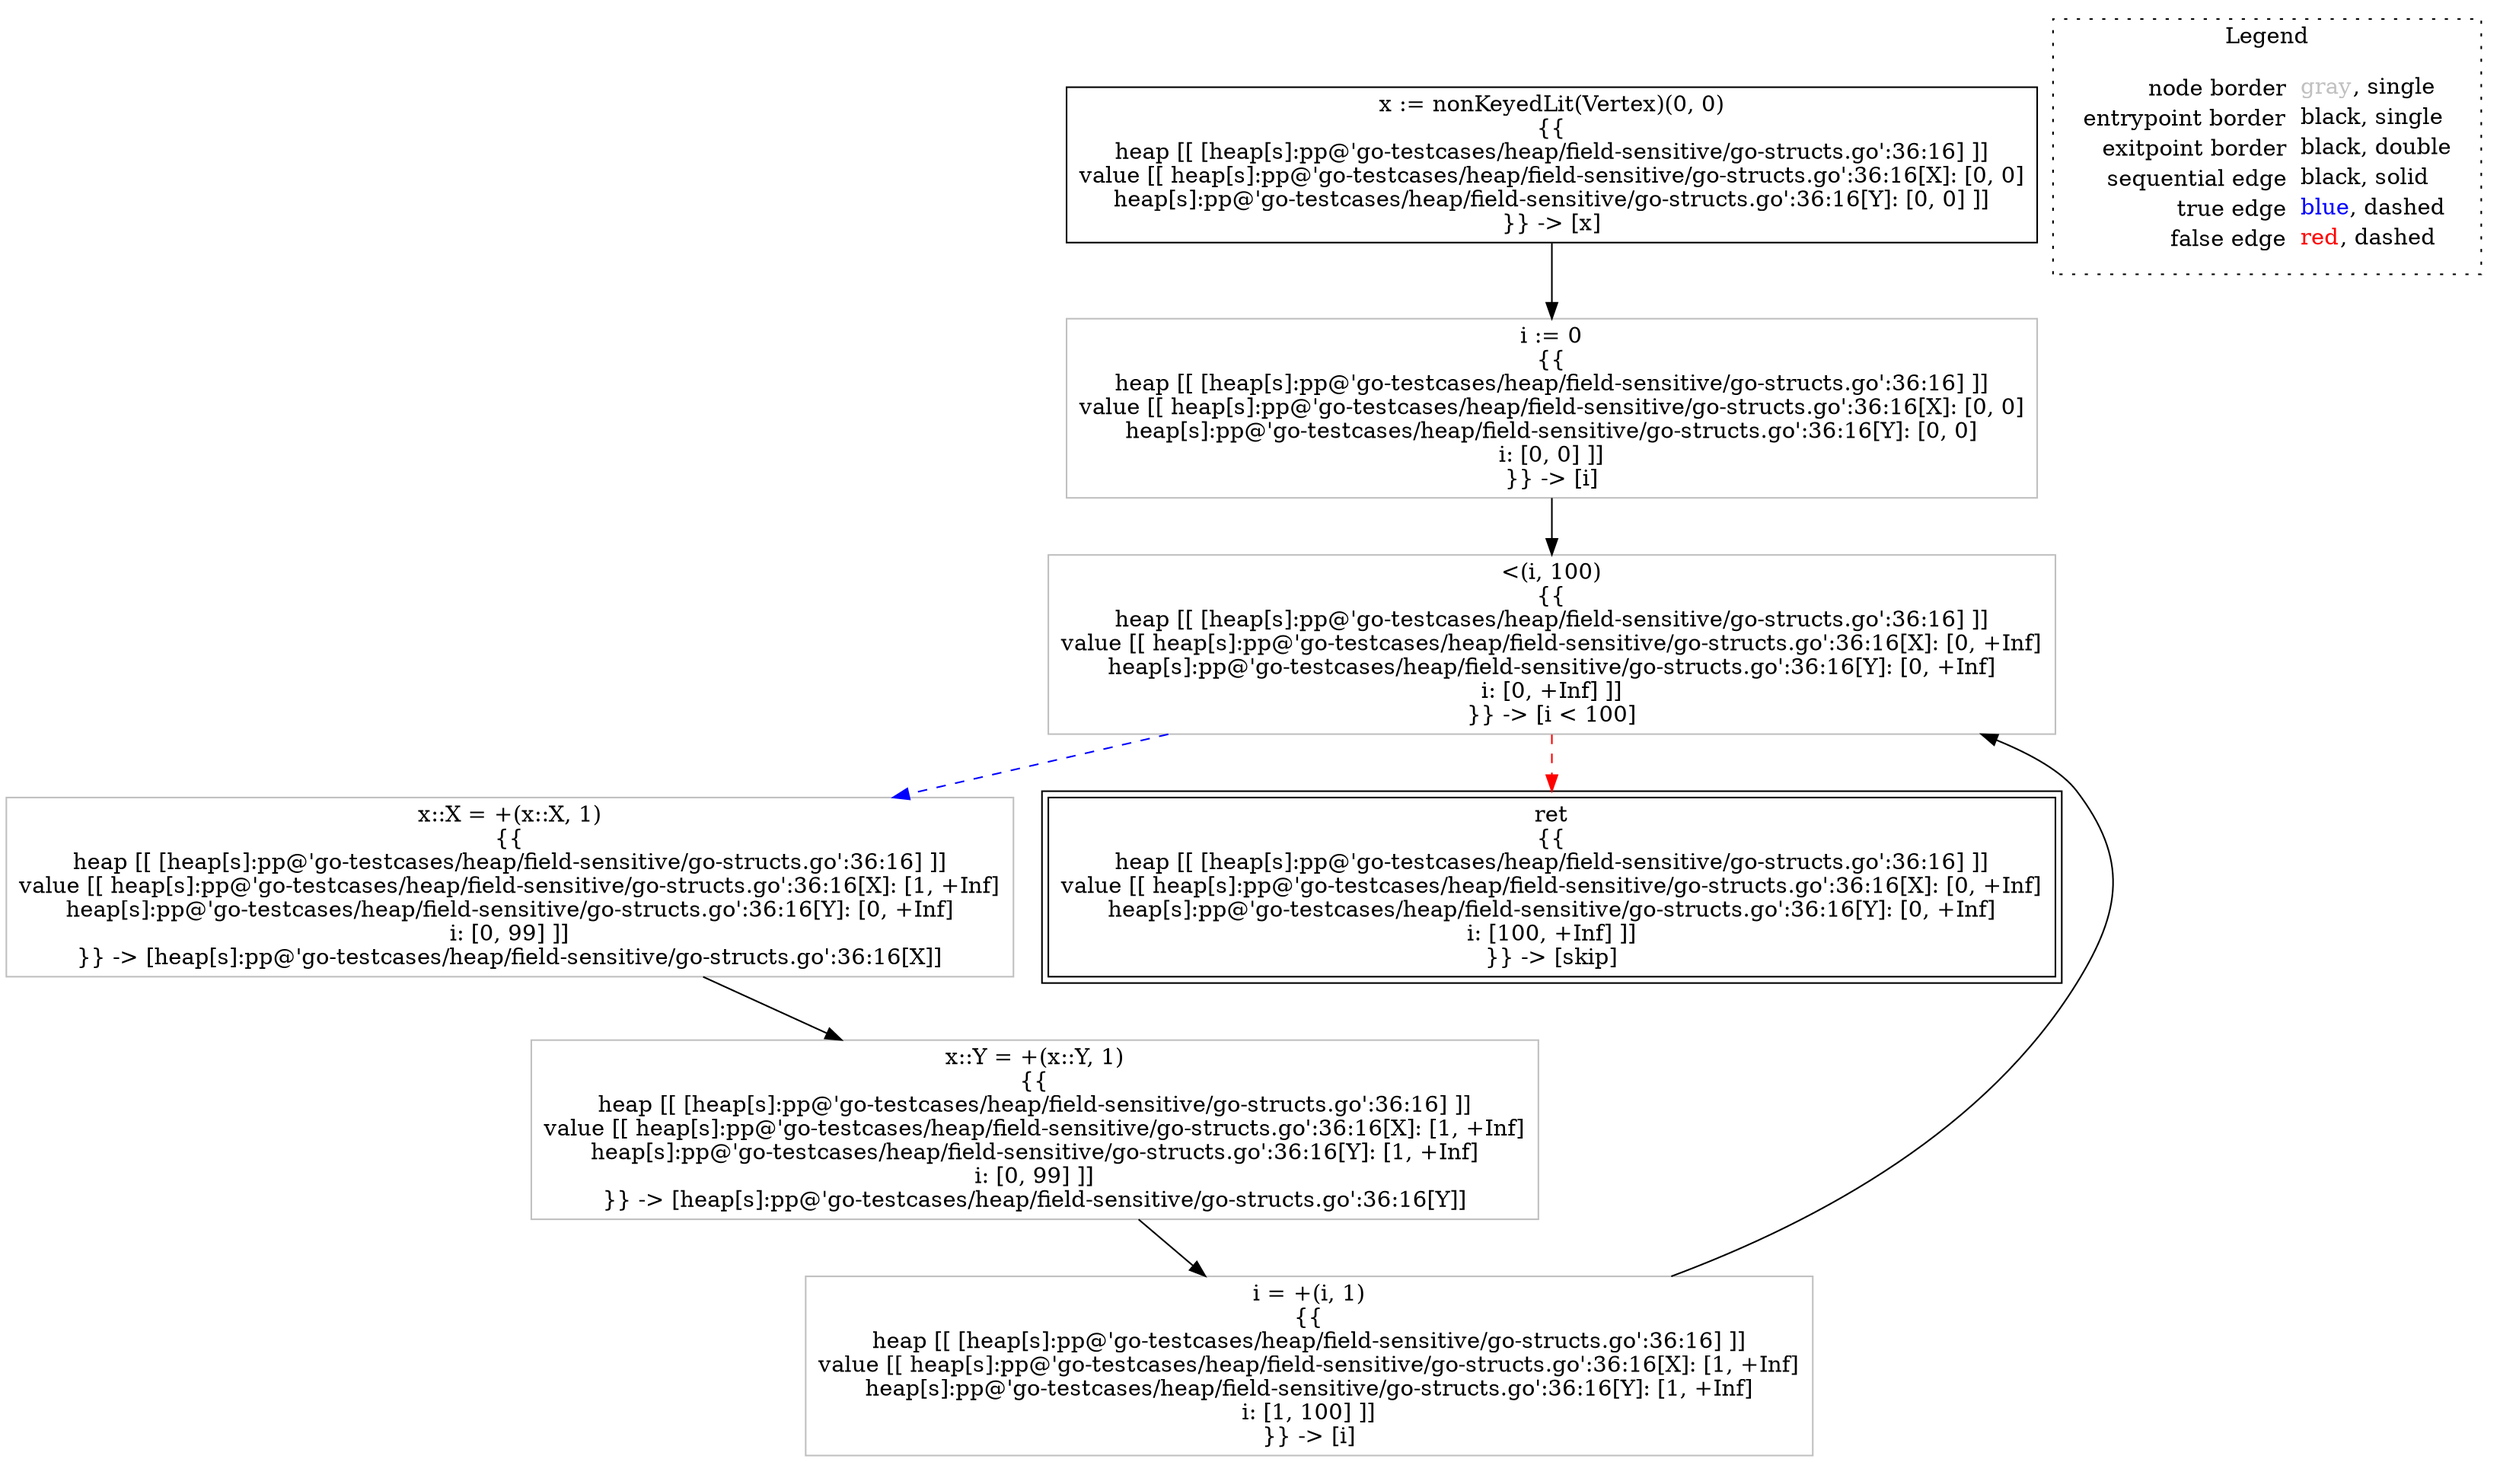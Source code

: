 digraph {
	"node0" [shape="rect",color="black",label=<x := nonKeyedLit(Vertex)(0, 0)<BR/>{{<BR/>heap [[ [heap[s]:pp@'go-testcases/heap/field-sensitive/go-structs.go':36:16] ]]<BR/>value [[ heap[s]:pp@'go-testcases/heap/field-sensitive/go-structs.go':36:16[X]: [0, 0]<BR/>heap[s]:pp@'go-testcases/heap/field-sensitive/go-structs.go':36:16[Y]: [0, 0] ]]<BR/>}} -&gt; [x]>];
	"node1" [shape="rect",color="gray",label=<x::X = +(x::X, 1)<BR/>{{<BR/>heap [[ [heap[s]:pp@'go-testcases/heap/field-sensitive/go-structs.go':36:16] ]]<BR/>value [[ heap[s]:pp@'go-testcases/heap/field-sensitive/go-structs.go':36:16[X]: [1, +Inf]<BR/>heap[s]:pp@'go-testcases/heap/field-sensitive/go-structs.go':36:16[Y]: [0, +Inf]<BR/>i: [0, 99] ]]<BR/>}} -&gt; [heap[s]:pp@'go-testcases/heap/field-sensitive/go-structs.go':36:16[X]]>];
	"node2" [shape="rect",color="gray",label=<&lt;(i, 100)<BR/>{{<BR/>heap [[ [heap[s]:pp@'go-testcases/heap/field-sensitive/go-structs.go':36:16] ]]<BR/>value [[ heap[s]:pp@'go-testcases/heap/field-sensitive/go-structs.go':36:16[X]: [0, +Inf]<BR/>heap[s]:pp@'go-testcases/heap/field-sensitive/go-structs.go':36:16[Y]: [0, +Inf]<BR/>i: [0, +Inf] ]]<BR/>}} -&gt; [i &lt; 100]>];
	"node3" [shape="rect",color="gray",label=<i = +(i, 1)<BR/>{{<BR/>heap [[ [heap[s]:pp@'go-testcases/heap/field-sensitive/go-structs.go':36:16] ]]<BR/>value [[ heap[s]:pp@'go-testcases/heap/field-sensitive/go-structs.go':36:16[X]: [1, +Inf]<BR/>heap[s]:pp@'go-testcases/heap/field-sensitive/go-structs.go':36:16[Y]: [1, +Inf]<BR/>i: [1, 100] ]]<BR/>}} -&gt; [i]>];
	"node4" [shape="rect",color="gray",label=<x::Y = +(x::Y, 1)<BR/>{{<BR/>heap [[ [heap[s]:pp@'go-testcases/heap/field-sensitive/go-structs.go':36:16] ]]<BR/>value [[ heap[s]:pp@'go-testcases/heap/field-sensitive/go-structs.go':36:16[X]: [1, +Inf]<BR/>heap[s]:pp@'go-testcases/heap/field-sensitive/go-structs.go':36:16[Y]: [1, +Inf]<BR/>i: [0, 99] ]]<BR/>}} -&gt; [heap[s]:pp@'go-testcases/heap/field-sensitive/go-structs.go':36:16[Y]]>];
	"node5" [shape="rect",color="gray",label=<i := 0<BR/>{{<BR/>heap [[ [heap[s]:pp@'go-testcases/heap/field-sensitive/go-structs.go':36:16] ]]<BR/>value [[ heap[s]:pp@'go-testcases/heap/field-sensitive/go-structs.go':36:16[X]: [0, 0]<BR/>heap[s]:pp@'go-testcases/heap/field-sensitive/go-structs.go':36:16[Y]: [0, 0]<BR/>i: [0, 0] ]]<BR/>}} -&gt; [i]>];
	"node6" [shape="rect",color="black",peripheries="2",label=<ret<BR/>{{<BR/>heap [[ [heap[s]:pp@'go-testcases/heap/field-sensitive/go-structs.go':36:16] ]]<BR/>value [[ heap[s]:pp@'go-testcases/heap/field-sensitive/go-structs.go':36:16[X]: [0, +Inf]<BR/>heap[s]:pp@'go-testcases/heap/field-sensitive/go-structs.go':36:16[Y]: [0, +Inf]<BR/>i: [100, +Inf] ]]<BR/>}} -&gt; [skip]>];
	"node1" -> "node4" [color="black"];
	"node2" -> "node1" [color="blue",style="dashed"];
	"node2" -> "node6" [color="red",style="dashed"];
	"node3" -> "node2" [color="black"];
	"node0" -> "node5" [color="black"];
	"node4" -> "node3" [color="black"];
	"node5" -> "node2" [color="black"];
subgraph cluster_legend {
	label="Legend";
	style=dotted;
	node [shape=plaintext];
	"legend" [label=<<table border="0" cellpadding="2" cellspacing="0" cellborder="0"><tr><td align="right">node border&nbsp;</td><td align="left"><font color="gray">gray</font>, single</td></tr><tr><td align="right">entrypoint border&nbsp;</td><td align="left"><font color="black">black</font>, single</td></tr><tr><td align="right">exitpoint border&nbsp;</td><td align="left"><font color="black">black</font>, double</td></tr><tr><td align="right">sequential edge&nbsp;</td><td align="left"><font color="black">black</font>, solid</td></tr><tr><td align="right">true edge&nbsp;</td><td align="left"><font color="blue">blue</font>, dashed</td></tr><tr><td align="right">false edge&nbsp;</td><td align="left"><font color="red">red</font>, dashed</td></tr></table>>];
}

}
